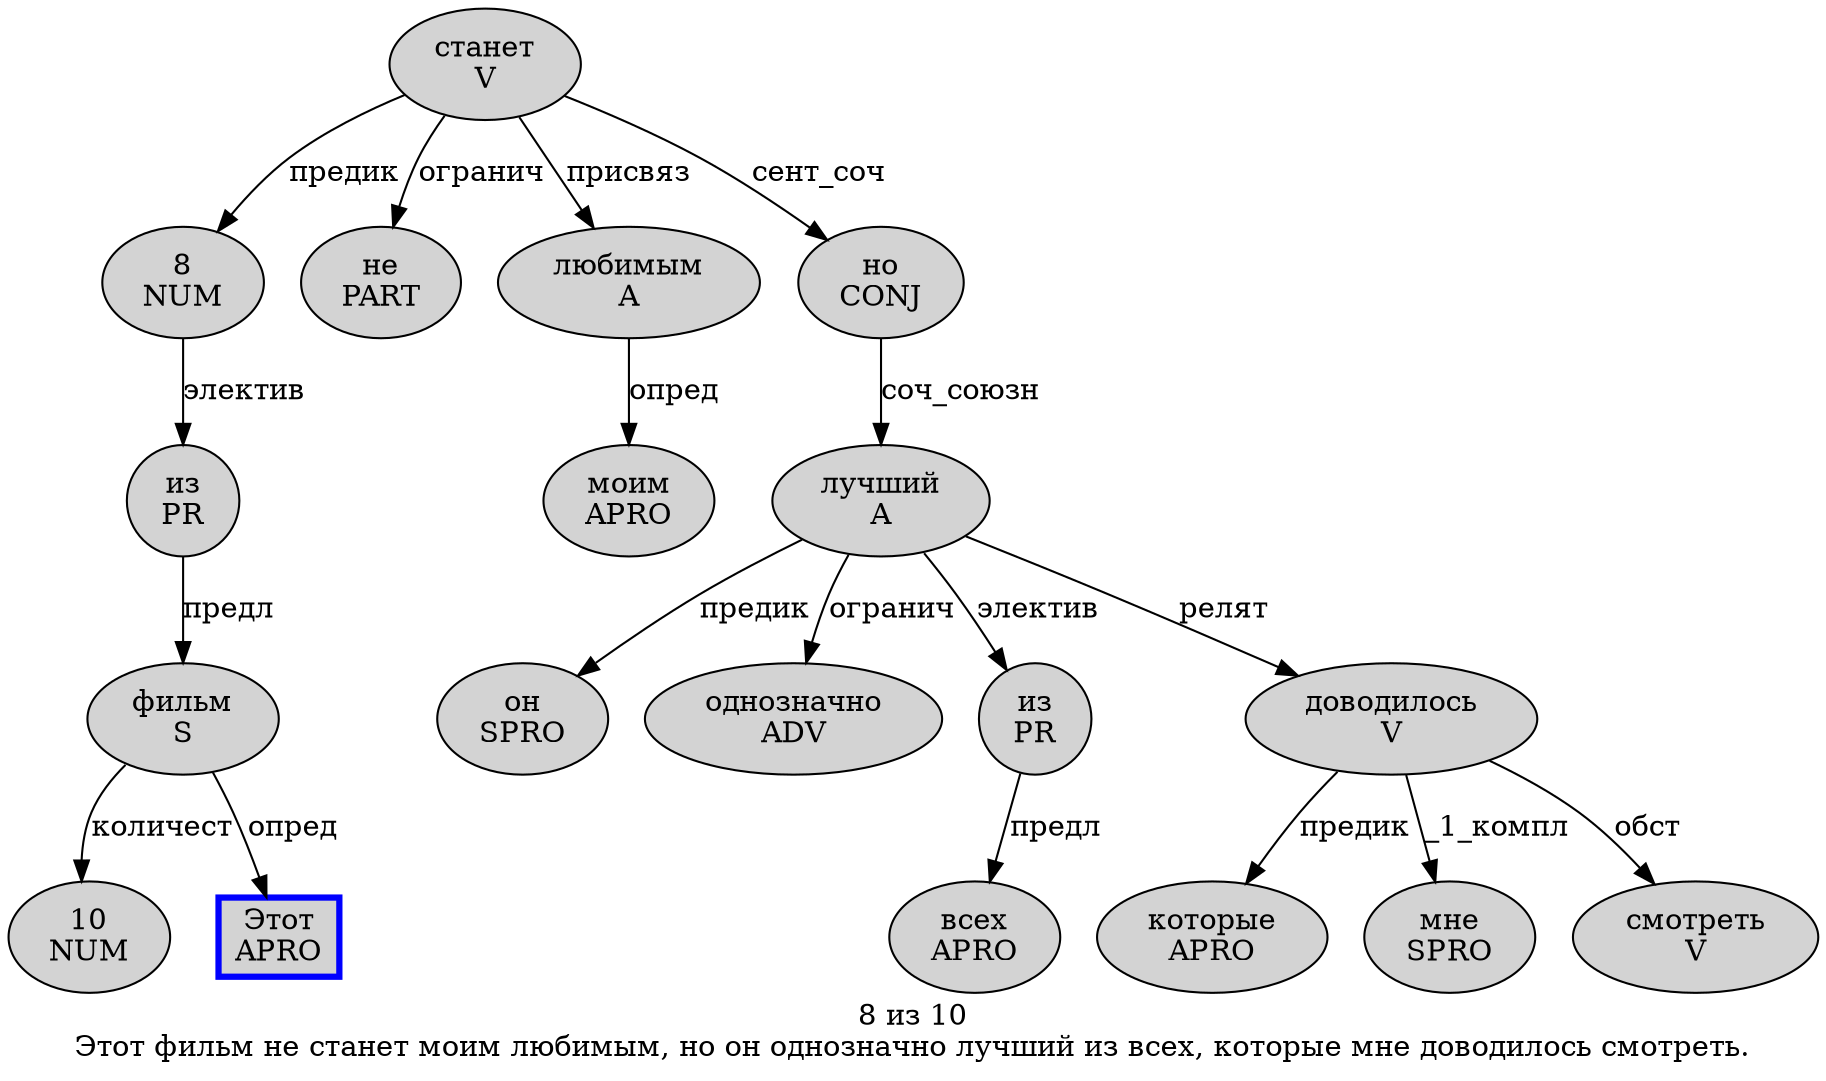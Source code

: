 digraph SENTENCE_623 {
	graph [label="8 из 10
Этот фильм не станет моим любимым, но он однозначно лучший из всех, которые мне доводилось смотреть."]
	node [style=filled]
		0 [label="8
NUM" color="" fillcolor=lightgray penwidth=1 shape=ellipse]
		1 [label="из
PR" color="" fillcolor=lightgray penwidth=1 shape=ellipse]
		2 [label="10
NUM" color="" fillcolor=lightgray penwidth=1 shape=ellipse]
		3 [label="Этот
APRO" color=blue fillcolor=lightgray penwidth=3 shape=box]
		4 [label="фильм
S" color="" fillcolor=lightgray penwidth=1 shape=ellipse]
		5 [label="не
PART" color="" fillcolor=lightgray penwidth=1 shape=ellipse]
		6 [label="станет
V" color="" fillcolor=lightgray penwidth=1 shape=ellipse]
		7 [label="моим
APRO" color="" fillcolor=lightgray penwidth=1 shape=ellipse]
		8 [label="любимым
A" color="" fillcolor=lightgray penwidth=1 shape=ellipse]
		10 [label="но
CONJ" color="" fillcolor=lightgray penwidth=1 shape=ellipse]
		11 [label="он
SPRO" color="" fillcolor=lightgray penwidth=1 shape=ellipse]
		12 [label="однозначно
ADV" color="" fillcolor=lightgray penwidth=1 shape=ellipse]
		13 [label="лучший
A" color="" fillcolor=lightgray penwidth=1 shape=ellipse]
		14 [label="из
PR" color="" fillcolor=lightgray penwidth=1 shape=ellipse]
		15 [label="всех
APRO" color="" fillcolor=lightgray penwidth=1 shape=ellipse]
		17 [label="которые
APRO" color="" fillcolor=lightgray penwidth=1 shape=ellipse]
		18 [label="мне
SPRO" color="" fillcolor=lightgray penwidth=1 shape=ellipse]
		19 [label="доводилось
V" color="" fillcolor=lightgray penwidth=1 shape=ellipse]
		20 [label="смотреть
V" color="" fillcolor=lightgray penwidth=1 shape=ellipse]
			0 -> 1 [label="электив"]
			8 -> 7 [label="опред"]
			13 -> 11 [label="предик"]
			13 -> 12 [label="огранич"]
			13 -> 14 [label="электив"]
			13 -> 19 [label="релят"]
			1 -> 4 [label="предл"]
			6 -> 0 [label="предик"]
			6 -> 5 [label="огранич"]
			6 -> 8 [label="присвяз"]
			6 -> 10 [label="сент_соч"]
			10 -> 13 [label="соч_союзн"]
			14 -> 15 [label="предл"]
			4 -> 2 [label="количест"]
			4 -> 3 [label="опред"]
			19 -> 17 [label="предик"]
			19 -> 18 [label="_1_компл"]
			19 -> 20 [label="обст"]
}
